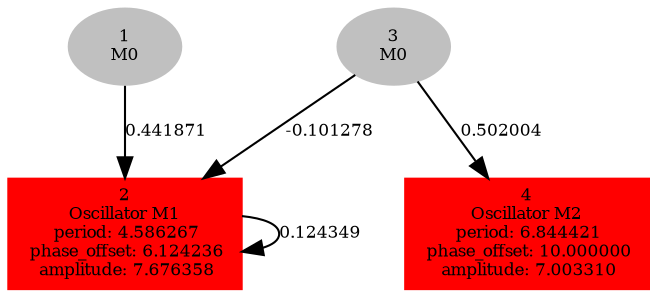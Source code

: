  digraph g{ forcelabels=true;
1[label=<1<BR/>M0>,color="grey",style=filled,fontsize=8];
2 [label=<2<BR />Oscillator M1<BR /> period: 4.586267<BR /> phase_offset: 6.124236<BR /> amplitude: 7.676358>, shape=box,color=red,style=filled,fontsize=8];3[label=<3<BR/>M0>,color="grey",style=filled,fontsize=8];
4 [label=<4<BR />Oscillator M2<BR /> period: 6.844421<BR /> phase_offset: 10.000000<BR /> amplitude: 7.003310>, shape=box,color=red,style=filled,fontsize=8];1 -> 2[label="0.441871 ",fontsize="8"];
2 -> 2[label="0.124349 ",fontsize="8"];
3 -> 2[label="-0.101278 ",fontsize="8"];
3 -> 4[label="0.502004 ",fontsize="8"];
 }
